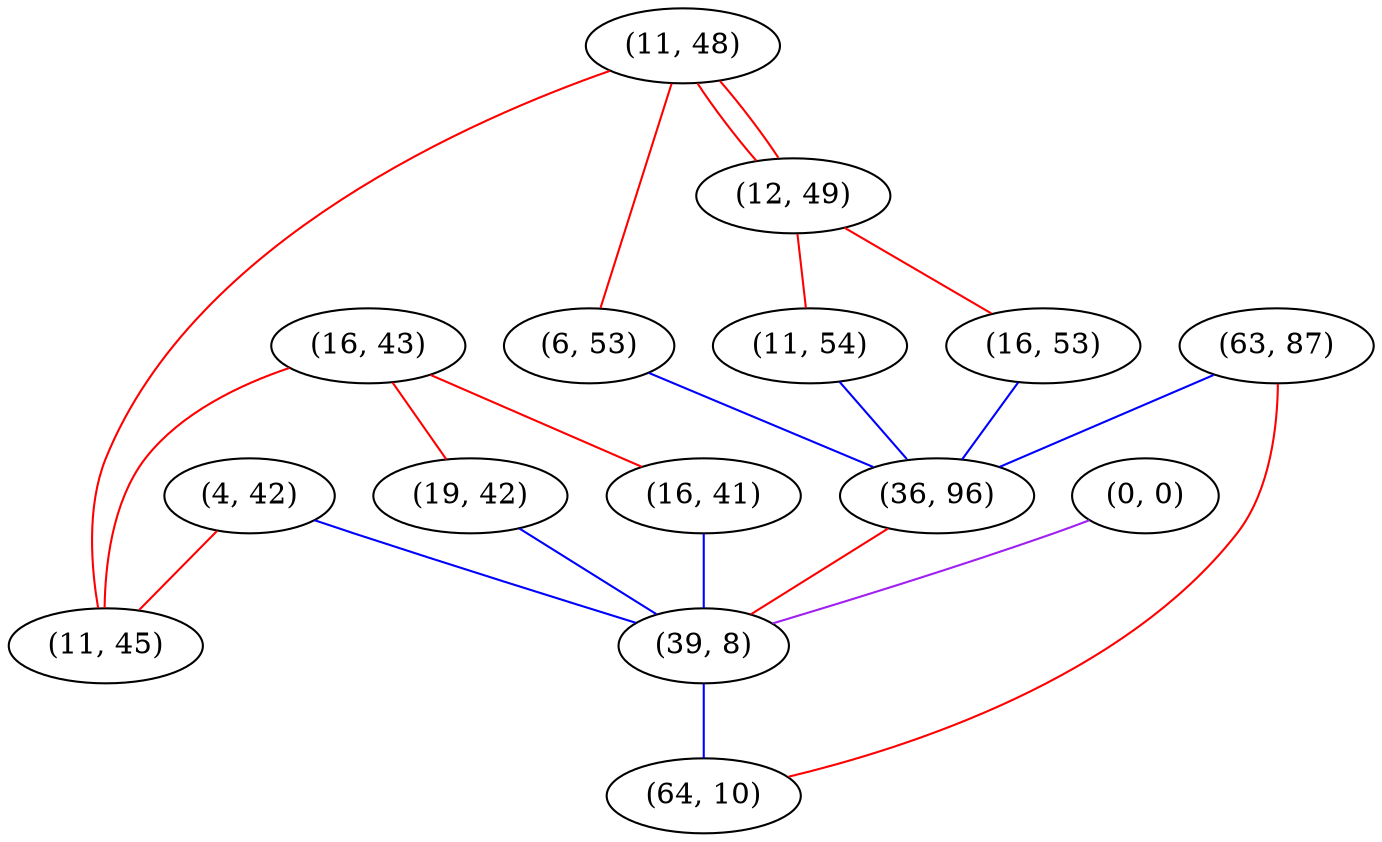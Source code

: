 graph "" {
"(11, 48)";
"(4, 42)";
"(16, 43)";
"(0, 0)";
"(16, 41)";
"(63, 87)";
"(6, 53)";
"(12, 49)";
"(11, 54)";
"(16, 53)";
"(19, 42)";
"(36, 96)";
"(39, 8)";
"(64, 10)";
"(11, 45)";
"(11, 48)" -- "(12, 49)"  [color=red, key=0, weight=1];
"(11, 48)" -- "(12, 49)"  [color=red, key=1, weight=1];
"(11, 48)" -- "(6, 53)"  [color=red, key=0, weight=1];
"(11, 48)" -- "(11, 45)"  [color=red, key=0, weight=1];
"(4, 42)" -- "(39, 8)"  [color=blue, key=0, weight=3];
"(4, 42)" -- "(11, 45)"  [color=red, key=0, weight=1];
"(16, 43)" -- "(16, 41)"  [color=red, key=0, weight=1];
"(16, 43)" -- "(19, 42)"  [color=red, key=0, weight=1];
"(16, 43)" -- "(11, 45)"  [color=red, key=0, weight=1];
"(0, 0)" -- "(39, 8)"  [color=purple, key=0, weight=4];
"(16, 41)" -- "(39, 8)"  [color=blue, key=0, weight=3];
"(63, 87)" -- "(64, 10)"  [color=red, key=0, weight=1];
"(63, 87)" -- "(36, 96)"  [color=blue, key=0, weight=3];
"(6, 53)" -- "(36, 96)"  [color=blue, key=0, weight=3];
"(12, 49)" -- "(16, 53)"  [color=red, key=0, weight=1];
"(12, 49)" -- "(11, 54)"  [color=red, key=0, weight=1];
"(11, 54)" -- "(36, 96)"  [color=blue, key=0, weight=3];
"(16, 53)" -- "(36, 96)"  [color=blue, key=0, weight=3];
"(19, 42)" -- "(39, 8)"  [color=blue, key=0, weight=3];
"(36, 96)" -- "(39, 8)"  [color=red, key=0, weight=1];
"(39, 8)" -- "(64, 10)"  [color=blue, key=0, weight=3];
}
